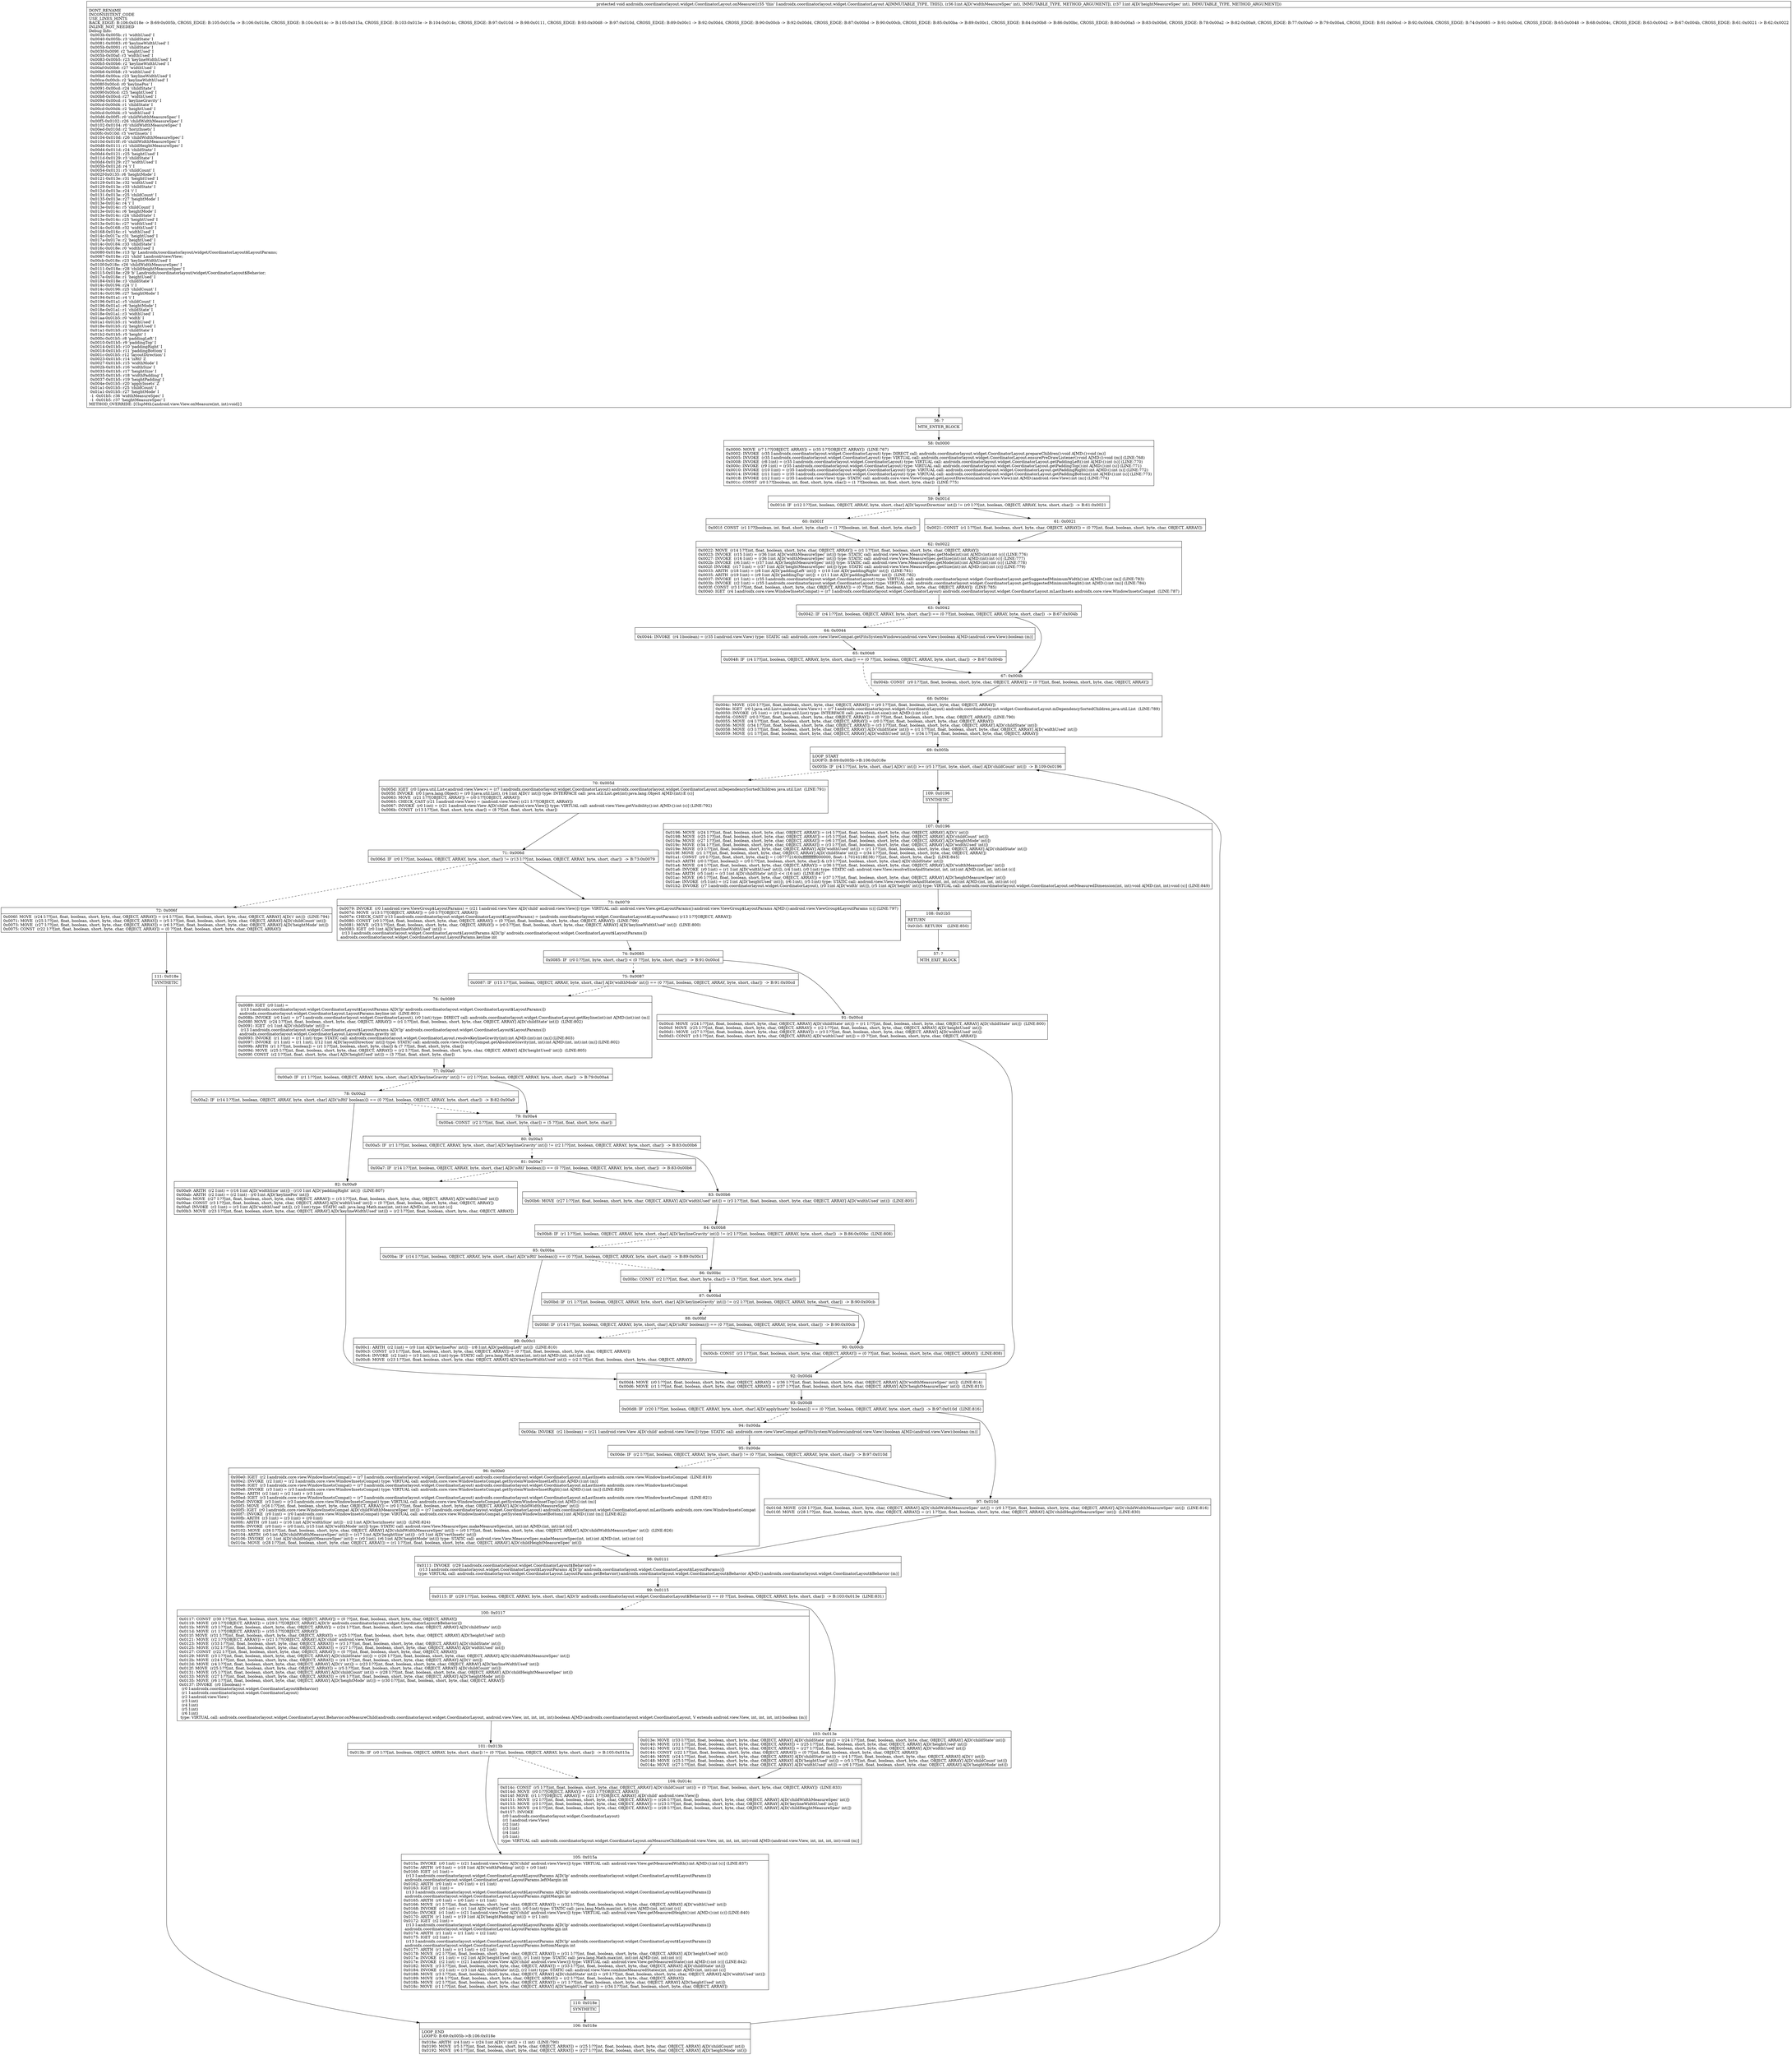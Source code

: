 digraph "CFG forandroidx.coordinatorlayout.widget.CoordinatorLayout.onMeasure(II)V" {
Node_56 [shape=record,label="{56\:\ ?|MTH_ENTER_BLOCK\l}"];
Node_58 [shape=record,label="{58\:\ 0x0000|0x0000: MOVE  (r7 I:??[OBJECT, ARRAY]) = (r35 I:??[OBJECT, ARRAY])  (LINE:767)\l0x0002: INVOKE  (r35 I:androidx.coordinatorlayout.widget.CoordinatorLayout) type: DIRECT call: androidx.coordinatorlayout.widget.CoordinatorLayout.prepareChildren():void A[MD:():void (m)]\l0x0005: INVOKE  (r35 I:androidx.coordinatorlayout.widget.CoordinatorLayout) type: VIRTUAL call: androidx.coordinatorlayout.widget.CoordinatorLayout.ensurePreDrawListener():void A[MD:():void (m)] (LINE:768)\l0x0008: INVOKE  (r8 I:int) = (r35 I:androidx.coordinatorlayout.widget.CoordinatorLayout) type: VIRTUAL call: androidx.coordinatorlayout.widget.CoordinatorLayout.getPaddingLeft():int A[MD:():int (s)] (LINE:770)\l0x000c: INVOKE  (r9 I:int) = (r35 I:androidx.coordinatorlayout.widget.CoordinatorLayout) type: VIRTUAL call: androidx.coordinatorlayout.widget.CoordinatorLayout.getPaddingTop():int A[MD:():int (s)] (LINE:771)\l0x0010: INVOKE  (r10 I:int) = (r35 I:androidx.coordinatorlayout.widget.CoordinatorLayout) type: VIRTUAL call: androidx.coordinatorlayout.widget.CoordinatorLayout.getPaddingRight():int A[MD:():int (s)] (LINE:772)\l0x0014: INVOKE  (r11 I:int) = (r35 I:androidx.coordinatorlayout.widget.CoordinatorLayout) type: VIRTUAL call: androidx.coordinatorlayout.widget.CoordinatorLayout.getPaddingBottom():int A[MD:():int (s)] (LINE:773)\l0x0018: INVOKE  (r12 I:int) = (r35 I:android.view.View) type: STATIC call: androidx.core.view.ViewCompat.getLayoutDirection(android.view.View):int A[MD:(android.view.View):int (m)] (LINE:774)\l0x001c: CONST  (r0 I:??[boolean, int, float, short, byte, char]) = (1 ??[boolean, int, float, short, byte, char])  (LINE:775)\l}"];
Node_59 [shape=record,label="{59\:\ 0x001d|0x001d: IF  (r12 I:??[int, boolean, OBJECT, ARRAY, byte, short, char] A[D('layoutDirection' int)]) != (r0 I:??[int, boolean, OBJECT, ARRAY, byte, short, char])  \-\> B:61:0x0021 \l}"];
Node_60 [shape=record,label="{60\:\ 0x001f|0x001f: CONST  (r1 I:??[boolean, int, float, short, byte, char]) = (1 ??[boolean, int, float, short, byte, char]) \l}"];
Node_62 [shape=record,label="{62\:\ 0x0022|0x0022: MOVE  (r14 I:??[int, float, boolean, short, byte, char, OBJECT, ARRAY]) = (r1 I:??[int, float, boolean, short, byte, char, OBJECT, ARRAY]) \l0x0023: INVOKE  (r15 I:int) = (r36 I:int A[D('widthMeasureSpec' int)]) type: STATIC call: android.view.View.MeasureSpec.getMode(int):int A[MD:(int):int (c)] (LINE:776)\l0x0027: INVOKE  (r16 I:int) = (r36 I:int A[D('widthMeasureSpec' int)]) type: STATIC call: android.view.View.MeasureSpec.getSize(int):int A[MD:(int):int (c)] (LINE:777)\l0x002b: INVOKE  (r6 I:int) = (r37 I:int A[D('heightMeasureSpec' int)]) type: STATIC call: android.view.View.MeasureSpec.getMode(int):int A[MD:(int):int (c)] (LINE:778)\l0x002f: INVOKE  (r17 I:int) = (r37 I:int A[D('heightMeasureSpec' int)]) type: STATIC call: android.view.View.MeasureSpec.getSize(int):int A[MD:(int):int (c)] (LINE:779)\l0x0033: ARITH  (r18 I:int) = (r8 I:int A[D('paddingLeft' int)]) + (r10 I:int A[D('paddingRight' int)])  (LINE:781)\l0x0035: ARITH  (r19 I:int) = (r9 I:int A[D('paddingTop' int)]) + (r11 I:int A[D('paddingBottom' int)])  (LINE:782)\l0x0037: INVOKE  (r1 I:int) = (r35 I:androidx.coordinatorlayout.widget.CoordinatorLayout) type: VIRTUAL call: androidx.coordinatorlayout.widget.CoordinatorLayout.getSuggestedMinimumWidth():int A[MD:():int (m)] (LINE:783)\l0x003b: INVOKE  (r2 I:int) = (r35 I:androidx.coordinatorlayout.widget.CoordinatorLayout) type: VIRTUAL call: androidx.coordinatorlayout.widget.CoordinatorLayout.getSuggestedMinimumHeight():int A[MD:():int (m)] (LINE:784)\l0x003f: CONST  (r3 I:??[int, float, boolean, short, byte, char, OBJECT, ARRAY]) = (0 ??[int, float, boolean, short, byte, char, OBJECT, ARRAY])  (LINE:785)\l0x0040: IGET  (r4 I:androidx.core.view.WindowInsetsCompat) = (r7 I:androidx.coordinatorlayout.widget.CoordinatorLayout) androidx.coordinatorlayout.widget.CoordinatorLayout.mLastInsets androidx.core.view.WindowInsetsCompat  (LINE:787)\l}"];
Node_63 [shape=record,label="{63\:\ 0x0042|0x0042: IF  (r4 I:??[int, boolean, OBJECT, ARRAY, byte, short, char]) == (0 ??[int, boolean, OBJECT, ARRAY, byte, short, char])  \-\> B:67:0x004b \l}"];
Node_64 [shape=record,label="{64\:\ 0x0044|0x0044: INVOKE  (r4 I:boolean) = (r35 I:android.view.View) type: STATIC call: androidx.core.view.ViewCompat.getFitsSystemWindows(android.view.View):boolean A[MD:(android.view.View):boolean (m)]\l}"];
Node_65 [shape=record,label="{65\:\ 0x0048|0x0048: IF  (r4 I:??[int, boolean, OBJECT, ARRAY, byte, short, char]) == (0 ??[int, boolean, OBJECT, ARRAY, byte, short, char])  \-\> B:67:0x004b \l}"];
Node_68 [shape=record,label="{68\:\ 0x004c|0x004c: MOVE  (r20 I:??[int, float, boolean, short, byte, char, OBJECT, ARRAY]) = (r0 I:??[int, float, boolean, short, byte, char, OBJECT, ARRAY]) \l0x004e: IGET  (r0 I:java.util.List\<android.view.View\>) = (r7 I:androidx.coordinatorlayout.widget.CoordinatorLayout) androidx.coordinatorlayout.widget.CoordinatorLayout.mDependencySortedChildren java.util.List  (LINE:789)\l0x0050: INVOKE  (r5 I:int) = (r0 I:java.util.List) type: INTERFACE call: java.util.List.size():int A[MD:():int (c)]\l0x0054: CONST  (r0 I:??[int, float, boolean, short, byte, char, OBJECT, ARRAY]) = (0 ??[int, float, boolean, short, byte, char, OBJECT, ARRAY])  (LINE:790)\l0x0055: MOVE  (r4 I:??[int, float, boolean, short, byte, char, OBJECT, ARRAY]) = (r0 I:??[int, float, boolean, short, byte, char, OBJECT, ARRAY]) \l0x0056: MOVE  (r34 I:??[int, float, boolean, short, byte, char, OBJECT, ARRAY]) = (r3 I:??[int, float, boolean, short, byte, char, OBJECT, ARRAY] A[D('childState' int)]) \l0x0058: MOVE  (r3 I:??[int, float, boolean, short, byte, char, OBJECT, ARRAY] A[D('childState' int)]) = (r1 I:??[int, float, boolean, short, byte, char, OBJECT, ARRAY] A[D('widthUsed' int)]) \l0x0059: MOVE  (r1 I:??[int, float, boolean, short, byte, char, OBJECT, ARRAY] A[D('widthUsed' int)]) = (r34 I:??[int, float, boolean, short, byte, char, OBJECT, ARRAY]) \l}"];
Node_69 [shape=record,label="{69\:\ 0x005b|LOOP_START\lLOOP:0: B:69:0x005b\-\>B:106:0x018e\l|0x005b: IF  (r4 I:??[int, byte, short, char] A[D('i' int)]) \>= (r5 I:??[int, byte, short, char] A[D('childCount' int)])  \-\> B:109:0x0196 \l}"];
Node_70 [shape=record,label="{70\:\ 0x005d|0x005d: IGET  (r0 I:java.util.List\<android.view.View\>) = (r7 I:androidx.coordinatorlayout.widget.CoordinatorLayout) androidx.coordinatorlayout.widget.CoordinatorLayout.mDependencySortedChildren java.util.List  (LINE:791)\l0x005f: INVOKE  (r0 I:java.lang.Object) = (r0 I:java.util.List), (r4 I:int A[D('i' int)]) type: INTERFACE call: java.util.List.get(int):java.lang.Object A[MD:(int):E (c)]\l0x0063: MOVE  (r21 I:??[OBJECT, ARRAY]) = (r0 I:??[OBJECT, ARRAY]) \l0x0065: CHECK_CAST (r21 I:android.view.View) = (android.view.View) (r21 I:??[OBJECT, ARRAY]) \l0x0067: INVOKE  (r0 I:int) = (r21 I:android.view.View A[D('child' android.view.View)]) type: VIRTUAL call: android.view.View.getVisibility():int A[MD:():int (c)] (LINE:792)\l0x006b: CONST  (r13 I:??[int, float, short, byte, char]) = (8 ??[int, float, short, byte, char]) \l}"];
Node_71 [shape=record,label="{71\:\ 0x006d|0x006d: IF  (r0 I:??[int, boolean, OBJECT, ARRAY, byte, short, char]) != (r13 I:??[int, boolean, OBJECT, ARRAY, byte, short, char])  \-\> B:73:0x0079 \l}"];
Node_72 [shape=record,label="{72\:\ 0x006f|0x006f: MOVE  (r24 I:??[int, float, boolean, short, byte, char, OBJECT, ARRAY]) = (r4 I:??[int, float, boolean, short, byte, char, OBJECT, ARRAY] A[D('i' int)])  (LINE:794)\l0x0071: MOVE  (r25 I:??[int, float, boolean, short, byte, char, OBJECT, ARRAY]) = (r5 I:??[int, float, boolean, short, byte, char, OBJECT, ARRAY] A[D('childCount' int)]) \l0x0073: MOVE  (r27 I:??[int, float, boolean, short, byte, char, OBJECT, ARRAY]) = (r6 I:??[int, float, boolean, short, byte, char, OBJECT, ARRAY] A[D('heightMode' int)]) \l0x0075: CONST  (r22 I:??[int, float, boolean, short, byte, char, OBJECT, ARRAY]) = (0 ??[int, float, boolean, short, byte, char, OBJECT, ARRAY]) \l}"];
Node_111 [shape=record,label="{111\:\ 0x018e|SYNTHETIC\l}"];
Node_106 [shape=record,label="{106\:\ 0x018e|LOOP_END\lLOOP:0: B:69:0x005b\-\>B:106:0x018e\l|0x018e: ARITH  (r4 I:int) = (r24 I:int A[D('i' int)]) + (1 int)  (LINE:790)\l0x0190: MOVE  (r5 I:??[int, float, boolean, short, byte, char, OBJECT, ARRAY]) = (r25 I:??[int, float, boolean, short, byte, char, OBJECT, ARRAY] A[D('childCount' int)]) \l0x0192: MOVE  (r6 I:??[int, float, boolean, short, byte, char, OBJECT, ARRAY]) = (r27 I:??[int, float, boolean, short, byte, char, OBJECT, ARRAY] A[D('heightMode' int)]) \l}"];
Node_73 [shape=record,label="{73\:\ 0x0079|0x0079: INVOKE  (r0 I:android.view.ViewGroup$LayoutParams) = (r21 I:android.view.View A[D('child' android.view.View)]) type: VIRTUAL call: android.view.View.getLayoutParams():android.view.ViewGroup$LayoutParams A[MD:():android.view.ViewGroup$LayoutParams (c)] (LINE:797)\l0x007d: MOVE  (r13 I:??[OBJECT, ARRAY]) = (r0 I:??[OBJECT, ARRAY]) \l0x007e: CHECK_CAST (r13 I:androidx.coordinatorlayout.widget.CoordinatorLayout$LayoutParams) = (androidx.coordinatorlayout.widget.CoordinatorLayout$LayoutParams) (r13 I:??[OBJECT, ARRAY]) \l0x0080: CONST  (r0 I:??[int, float, boolean, short, byte, char, OBJECT, ARRAY]) = (0 ??[int, float, boolean, short, byte, char, OBJECT, ARRAY])  (LINE:799)\l0x0081: MOVE  (r23 I:??[int, float, boolean, short, byte, char, OBJECT, ARRAY]) = (r0 I:??[int, float, boolean, short, byte, char, OBJECT, ARRAY] A[D('keylineWidthUsed' int)])  (LINE:800)\l0x0083: IGET  (r0 I:int A[D('keylineWidthUsed' int)]) = \l  (r13 I:androidx.coordinatorlayout.widget.CoordinatorLayout$LayoutParams A[D('lp' androidx.coordinatorlayout.widget.CoordinatorLayout$LayoutParams)])\l androidx.coordinatorlayout.widget.CoordinatorLayout.LayoutParams.keyline int \l}"];
Node_74 [shape=record,label="{74\:\ 0x0085|0x0085: IF  (r0 I:??[int, byte, short, char]) \< (0 ??[int, byte, short, char])  \-\> B:91:0x00cd \l}"];
Node_75 [shape=record,label="{75\:\ 0x0087|0x0087: IF  (r15 I:??[int, boolean, OBJECT, ARRAY, byte, short, char] A[D('widthMode' int)]) == (0 ??[int, boolean, OBJECT, ARRAY, byte, short, char])  \-\> B:91:0x00cd \l}"];
Node_76 [shape=record,label="{76\:\ 0x0089|0x0089: IGET  (r0 I:int) = \l  (r13 I:androidx.coordinatorlayout.widget.CoordinatorLayout$LayoutParams A[D('lp' androidx.coordinatorlayout.widget.CoordinatorLayout$LayoutParams)])\l androidx.coordinatorlayout.widget.CoordinatorLayout.LayoutParams.keyline int  (LINE:801)\l0x008b: INVOKE  (r0 I:int) = (r7 I:androidx.coordinatorlayout.widget.CoordinatorLayout), (r0 I:int) type: DIRECT call: androidx.coordinatorlayout.widget.CoordinatorLayout.getKeyline(int):int A[MD:(int):int (m)]\l0x008f: MOVE  (r24 I:??[int, float, boolean, short, byte, char, OBJECT, ARRAY]) = (r1 I:??[int, float, boolean, short, byte, char, OBJECT, ARRAY] A[D('childState' int)])  (LINE:802)\l0x0091: IGET  (r1 I:int A[D('childState' int)]) = \l  (r13 I:androidx.coordinatorlayout.widget.CoordinatorLayout$LayoutParams A[D('lp' androidx.coordinatorlayout.widget.CoordinatorLayout$LayoutParams)])\l androidx.coordinatorlayout.widget.CoordinatorLayout.LayoutParams.gravity int \l0x0093: INVOKE  (r1 I:int) = (r1 I:int) type: STATIC call: androidx.coordinatorlayout.widget.CoordinatorLayout.resolveKeylineGravity(int):int A[MD:(int):int (m)] (LINE:803)\l0x0097: INVOKE  (r1 I:int) = (r1 I:int), (r12 I:int A[D('layoutDirection' int)]) type: STATIC call: androidx.core.view.GravityCompat.getAbsoluteGravity(int, int):int A[MD:(int, int):int (m)] (LINE:802)\l0x009b: ARITH  (r1 I:??[int, boolean]) = (r1 I:??[int, boolean, short, byte, char]) & (7 ??[int, float, short, byte, char]) \l0x009d: MOVE  (r25 I:??[int, float, boolean, short, byte, char, OBJECT, ARRAY]) = (r2 I:??[int, float, boolean, short, byte, char, OBJECT, ARRAY] A[D('heightUsed' int)])  (LINE:805)\l0x009f: CONST  (r2 I:??[int, float, short, byte, char] A[D('heightUsed' int)]) = (3 ??[int, float, short, byte, char]) \l}"];
Node_77 [shape=record,label="{77\:\ 0x00a0|0x00a0: IF  (r1 I:??[int, boolean, OBJECT, ARRAY, byte, short, char] A[D('keylineGravity' int)]) != (r2 I:??[int, boolean, OBJECT, ARRAY, byte, short, char])  \-\> B:79:0x00a4 \l}"];
Node_78 [shape=record,label="{78\:\ 0x00a2|0x00a2: IF  (r14 I:??[int, boolean, OBJECT, ARRAY, byte, short, char] A[D('isRtl' boolean)]) == (0 ??[int, boolean, OBJECT, ARRAY, byte, short, char])  \-\> B:82:0x00a9 \l}"];
Node_82 [shape=record,label="{82\:\ 0x00a9|0x00a9: ARITH  (r2 I:int) = (r16 I:int A[D('widthSize' int)]) \- (r10 I:int A[D('paddingRight' int)])  (LINE:807)\l0x00ab: ARITH  (r2 I:int) = (r2 I:int) \- (r0 I:int A[D('keylinePos' int)]) \l0x00ac: MOVE  (r27 I:??[int, float, boolean, short, byte, char, OBJECT, ARRAY]) = (r3 I:??[int, float, boolean, short, byte, char, OBJECT, ARRAY] A[D('widthUsed' int)]) \l0x00ae: CONST  (r3 I:??[int, float, boolean, short, byte, char, OBJECT, ARRAY] A[D('widthUsed' int)]) = (0 ??[int, float, boolean, short, byte, char, OBJECT, ARRAY]) \l0x00af: INVOKE  (r2 I:int) = (r3 I:int A[D('widthUsed' int)]), (r2 I:int) type: STATIC call: java.lang.Math.max(int, int):int A[MD:(int, int):int (c)]\l0x00b3: MOVE  (r23 I:??[int, float, boolean, short, byte, char, OBJECT, ARRAY] A[D('keylineWidthUsed' int)]) = (r2 I:??[int, float, boolean, short, byte, char, OBJECT, ARRAY]) \l}"];
Node_92 [shape=record,label="{92\:\ 0x00d4|0x00d4: MOVE  (r0 I:??[int, float, boolean, short, byte, char, OBJECT, ARRAY]) = (r36 I:??[int, float, boolean, short, byte, char, OBJECT, ARRAY] A[D('widthMeasureSpec' int)])  (LINE:814)\l0x00d6: MOVE  (r1 I:??[int, float, boolean, short, byte, char, OBJECT, ARRAY]) = (r37 I:??[int, float, boolean, short, byte, char, OBJECT, ARRAY] A[D('heightMeasureSpec' int)])  (LINE:815)\l}"];
Node_93 [shape=record,label="{93\:\ 0x00d8|0x00d8: IF  (r20 I:??[int, boolean, OBJECT, ARRAY, byte, short, char] A[D('applyInsets' boolean)]) == (0 ??[int, boolean, OBJECT, ARRAY, byte, short, char])  \-\> B:97:0x010d  (LINE:816)\l}"];
Node_94 [shape=record,label="{94\:\ 0x00da|0x00da: INVOKE  (r2 I:boolean) = (r21 I:android.view.View A[D('child' android.view.View)]) type: STATIC call: androidx.core.view.ViewCompat.getFitsSystemWindows(android.view.View):boolean A[MD:(android.view.View):boolean (m)]\l}"];
Node_95 [shape=record,label="{95\:\ 0x00de|0x00de: IF  (r2 I:??[int, boolean, OBJECT, ARRAY, byte, short, char]) != (0 ??[int, boolean, OBJECT, ARRAY, byte, short, char])  \-\> B:97:0x010d \l}"];
Node_96 [shape=record,label="{96\:\ 0x00e0|0x00e0: IGET  (r2 I:androidx.core.view.WindowInsetsCompat) = (r7 I:androidx.coordinatorlayout.widget.CoordinatorLayout) androidx.coordinatorlayout.widget.CoordinatorLayout.mLastInsets androidx.core.view.WindowInsetsCompat  (LINE:819)\l0x00e2: INVOKE  (r2 I:int) = (r2 I:androidx.core.view.WindowInsetsCompat) type: VIRTUAL call: androidx.core.view.WindowInsetsCompat.getSystemWindowInsetLeft():int A[MD:():int (m)]\l0x00e6: IGET  (r3 I:androidx.core.view.WindowInsetsCompat) = (r7 I:androidx.coordinatorlayout.widget.CoordinatorLayout) androidx.coordinatorlayout.widget.CoordinatorLayout.mLastInsets androidx.core.view.WindowInsetsCompat \l0x00e8: INVOKE  (r3 I:int) = (r3 I:androidx.core.view.WindowInsetsCompat) type: VIRTUAL call: androidx.core.view.WindowInsetsCompat.getSystemWindowInsetRight():int A[MD:():int (m)] (LINE:820)\l0x00ec: ARITH  (r2 I:int) = (r2 I:int) + (r3 I:int) \l0x00ed: IGET  (r3 I:androidx.core.view.WindowInsetsCompat) = (r7 I:androidx.coordinatorlayout.widget.CoordinatorLayout) androidx.coordinatorlayout.widget.CoordinatorLayout.mLastInsets androidx.core.view.WindowInsetsCompat  (LINE:821)\l0x00ef: INVOKE  (r3 I:int) = (r3 I:androidx.core.view.WindowInsetsCompat) type: VIRTUAL call: androidx.core.view.WindowInsetsCompat.getSystemWindowInsetTop():int A[MD:():int (m)]\l0x00f3: MOVE  (r26 I:??[int, float, boolean, short, byte, char, OBJECT, ARRAY]) = (r0 I:??[int, float, boolean, short, byte, char, OBJECT, ARRAY] A[D('childWidthMeasureSpec' int)]) \l0x00f5: IGET  (r0 I:androidx.core.view.WindowInsetsCompat A[D('childWidthMeasureSpec' int)]) = (r7 I:androidx.coordinatorlayout.widget.CoordinatorLayout) androidx.coordinatorlayout.widget.CoordinatorLayout.mLastInsets androidx.core.view.WindowInsetsCompat \l0x00f7: INVOKE  (r0 I:int) = (r0 I:androidx.core.view.WindowInsetsCompat) type: VIRTUAL call: androidx.core.view.WindowInsetsCompat.getSystemWindowInsetBottom():int A[MD:():int (m)] (LINE:822)\l0x00fb: ARITH  (r3 I:int) = (r3 I:int) + (r0 I:int) \l0x00fc: ARITH  (r0 I:int) = (r16 I:int A[D('widthSize' int)]) \- (r2 I:int A[D('horizInsets' int)])  (LINE:824)\l0x00fe: INVOKE  (r0 I:int) = (r0 I:int), (r15 I:int A[D('widthMode' int)]) type: STATIC call: android.view.View.MeasureSpec.makeMeasureSpec(int, int):int A[MD:(int, int):int (c)]\l0x0102: MOVE  (r26 I:??[int, float, boolean, short, byte, char, OBJECT, ARRAY] A[D('childWidthMeasureSpec' int)]) = (r0 I:??[int, float, boolean, short, byte, char, OBJECT, ARRAY] A[D('childWidthMeasureSpec' int)])  (LINE:826)\l0x0104: ARITH  (r0 I:int A[D('childWidthMeasureSpec' int)]) = (r17 I:int A[D('heightSize' int)]) \- (r3 I:int A[D('vertInsets' int)]) \l0x0106: INVOKE  (r1 I:int A[D('childHeightMeasureSpec' int)]) = (r0 I:int), (r6 I:int A[D('heightMode' int)]) type: STATIC call: android.view.View.MeasureSpec.makeMeasureSpec(int, int):int A[MD:(int, int):int (c)]\l0x010a: MOVE  (r28 I:??[int, float, boolean, short, byte, char, OBJECT, ARRAY]) = (r1 I:??[int, float, boolean, short, byte, char, OBJECT, ARRAY] A[D('childHeightMeasureSpec' int)]) \l}"];
Node_98 [shape=record,label="{98\:\ 0x0111|0x0111: INVOKE  (r29 I:androidx.coordinatorlayout.widget.CoordinatorLayout$Behavior) = \l  (r13 I:androidx.coordinatorlayout.widget.CoordinatorLayout$LayoutParams A[D('lp' androidx.coordinatorlayout.widget.CoordinatorLayout$LayoutParams)])\l type: VIRTUAL call: androidx.coordinatorlayout.widget.CoordinatorLayout.LayoutParams.getBehavior():androidx.coordinatorlayout.widget.CoordinatorLayout$Behavior A[MD:():androidx.coordinatorlayout.widget.CoordinatorLayout$Behavior (m)]\l}"];
Node_99 [shape=record,label="{99\:\ 0x0115|0x0115: IF  (r29 I:??[int, boolean, OBJECT, ARRAY, byte, short, char] A[D('b' androidx.coordinatorlayout.widget.CoordinatorLayout$Behavior)]) == (0 ??[int, boolean, OBJECT, ARRAY, byte, short, char])  \-\> B:103:0x013e  (LINE:831)\l}"];
Node_100 [shape=record,label="{100\:\ 0x0117|0x0117: CONST  (r30 I:??[int, float, boolean, short, byte, char, OBJECT, ARRAY]) = (0 ??[int, float, boolean, short, byte, char, OBJECT, ARRAY]) \l0x0119: MOVE  (r0 I:??[OBJECT, ARRAY]) = (r29 I:??[OBJECT, ARRAY] A[D('b' androidx.coordinatorlayout.widget.CoordinatorLayout$Behavior)]) \l0x011b: MOVE  (r3 I:??[int, float, boolean, short, byte, char, OBJECT, ARRAY]) = (r24 I:??[int, float, boolean, short, byte, char, OBJECT, ARRAY] A[D('childState' int)]) \l0x011d: MOVE  (r1 I:??[OBJECT, ARRAY]) = (r35 I:??[OBJECT, ARRAY]) \l0x011f: MOVE  (r31 I:??[int, float, boolean, short, byte, char, OBJECT, ARRAY]) = (r25 I:??[int, float, boolean, short, byte, char, OBJECT, ARRAY] A[D('heightUsed' int)]) \l0x0121: MOVE  (r2 I:??[OBJECT, ARRAY]) = (r21 I:??[OBJECT, ARRAY] A[D('child' android.view.View)]) \l0x0123: MOVE  (r33 I:??[int, float, boolean, short, byte, char, OBJECT, ARRAY]) = (r3 I:??[int, float, boolean, short, byte, char, OBJECT, ARRAY] A[D('childState' int)]) \l0x0125: MOVE  (r32 I:??[int, float, boolean, short, byte, char, OBJECT, ARRAY]) = (r27 I:??[int, float, boolean, short, byte, char, OBJECT, ARRAY] A[D('widthUsed' int)]) \l0x0127: CONST  (r22 I:??[int, float, boolean, short, byte, char, OBJECT, ARRAY]) = (0 ??[int, float, boolean, short, byte, char, OBJECT, ARRAY]) \l0x0129: MOVE  (r3 I:??[int, float, boolean, short, byte, char, OBJECT, ARRAY] A[D('childState' int)]) = (r26 I:??[int, float, boolean, short, byte, char, OBJECT, ARRAY] A[D('childWidthMeasureSpec' int)]) \l0x012b: MOVE  (r24 I:??[int, float, boolean, short, byte, char, OBJECT, ARRAY]) = (r4 I:??[int, float, boolean, short, byte, char, OBJECT, ARRAY] A[D('i' int)]) \l0x012d: MOVE  (r4 I:??[int, float, boolean, short, byte, char, OBJECT, ARRAY] A[D('i' int)]) = (r23 I:??[int, float, boolean, short, byte, char, OBJECT, ARRAY] A[D('keylineWidthUsed' int)]) \l0x012f: MOVE  (r25 I:??[int, float, boolean, short, byte, char, OBJECT, ARRAY]) = (r5 I:??[int, float, boolean, short, byte, char, OBJECT, ARRAY] A[D('childCount' int)]) \l0x0131: MOVE  (r5 I:??[int, float, boolean, short, byte, char, OBJECT, ARRAY] A[D('childCount' int)]) = (r28 I:??[int, float, boolean, short, byte, char, OBJECT, ARRAY] A[D('childHeightMeasureSpec' int)]) \l0x0133: MOVE  (r27 I:??[int, float, boolean, short, byte, char, OBJECT, ARRAY]) = (r6 I:??[int, float, boolean, short, byte, char, OBJECT, ARRAY] A[D('heightMode' int)]) \l0x0135: MOVE  (r6 I:??[int, float, boolean, short, byte, char, OBJECT, ARRAY] A[D('heightMode' int)]) = (r30 I:??[int, float, boolean, short, byte, char, OBJECT, ARRAY]) \l0x0137: INVOKE  (r0 I:boolean) = \l  (r0 I:androidx.coordinatorlayout.widget.CoordinatorLayout$Behavior)\l  (r1 I:androidx.coordinatorlayout.widget.CoordinatorLayout)\l  (r2 I:android.view.View)\l  (r3 I:int)\l  (r4 I:int)\l  (r5 I:int)\l  (r6 I:int)\l type: VIRTUAL call: androidx.coordinatorlayout.widget.CoordinatorLayout.Behavior.onMeasureChild(androidx.coordinatorlayout.widget.CoordinatorLayout, android.view.View, int, int, int, int):boolean A[MD:(androidx.coordinatorlayout.widget.CoordinatorLayout, V extends android.view.View, int, int, int, int):boolean (m)]\l}"];
Node_101 [shape=record,label="{101\:\ 0x013b|0x013b: IF  (r0 I:??[int, boolean, OBJECT, ARRAY, byte, short, char]) != (0 ??[int, boolean, OBJECT, ARRAY, byte, short, char])  \-\> B:105:0x015a \l}"];
Node_105 [shape=record,label="{105\:\ 0x015a|0x015a: INVOKE  (r0 I:int) = (r21 I:android.view.View A[D('child' android.view.View)]) type: VIRTUAL call: android.view.View.getMeasuredWidth():int A[MD:():int (c)] (LINE:837)\l0x015e: ARITH  (r0 I:int) = (r18 I:int A[D('widthPadding' int)]) + (r0 I:int) \l0x0160: IGET  (r1 I:int) = \l  (r13 I:androidx.coordinatorlayout.widget.CoordinatorLayout$LayoutParams A[D('lp' androidx.coordinatorlayout.widget.CoordinatorLayout$LayoutParams)])\l androidx.coordinatorlayout.widget.CoordinatorLayout.LayoutParams.leftMargin int \l0x0162: ARITH  (r0 I:int) = (r0 I:int) + (r1 I:int) \l0x0163: IGET  (r1 I:int) = \l  (r13 I:androidx.coordinatorlayout.widget.CoordinatorLayout$LayoutParams A[D('lp' androidx.coordinatorlayout.widget.CoordinatorLayout$LayoutParams)])\l androidx.coordinatorlayout.widget.CoordinatorLayout.LayoutParams.rightMargin int \l0x0165: ARITH  (r0 I:int) = (r0 I:int) + (r1 I:int) \l0x0166: MOVE  (r1 I:??[int, float, boolean, short, byte, char, OBJECT, ARRAY]) = (r32 I:??[int, float, boolean, short, byte, char, OBJECT, ARRAY] A[D('widthUsed' int)]) \l0x0168: INVOKE  (r0 I:int) = (r1 I:int A[D('widthUsed' int)]), (r0 I:int) type: STATIC call: java.lang.Math.max(int, int):int A[MD:(int, int):int (c)]\l0x016c: INVOKE  (r1 I:int) = (r21 I:android.view.View A[D('child' android.view.View)]) type: VIRTUAL call: android.view.View.getMeasuredHeight():int A[MD:():int (c)] (LINE:840)\l0x0170: ARITH  (r1 I:int) = (r19 I:int A[D('heightPadding' int)]) + (r1 I:int) \l0x0172: IGET  (r2 I:int) = \l  (r13 I:androidx.coordinatorlayout.widget.CoordinatorLayout$LayoutParams A[D('lp' androidx.coordinatorlayout.widget.CoordinatorLayout$LayoutParams)])\l androidx.coordinatorlayout.widget.CoordinatorLayout.LayoutParams.topMargin int \l0x0174: ARITH  (r1 I:int) = (r1 I:int) + (r2 I:int) \l0x0175: IGET  (r2 I:int) = \l  (r13 I:androidx.coordinatorlayout.widget.CoordinatorLayout$LayoutParams A[D('lp' androidx.coordinatorlayout.widget.CoordinatorLayout$LayoutParams)])\l androidx.coordinatorlayout.widget.CoordinatorLayout.LayoutParams.bottomMargin int \l0x0177: ARITH  (r1 I:int) = (r1 I:int) + (r2 I:int) \l0x0178: MOVE  (r2 I:??[int, float, boolean, short, byte, char, OBJECT, ARRAY]) = (r31 I:??[int, float, boolean, short, byte, char, OBJECT, ARRAY] A[D('heightUsed' int)]) \l0x017a: INVOKE  (r1 I:int) = (r2 I:int A[D('heightUsed' int)]), (r1 I:int) type: STATIC call: java.lang.Math.max(int, int):int A[MD:(int, int):int (c)]\l0x017e: INVOKE  (r2 I:int) = (r21 I:android.view.View A[D('child' android.view.View)]) type: VIRTUAL call: android.view.View.getMeasuredState():int A[MD:():int (c)] (LINE:842)\l0x0182: MOVE  (r3 I:??[int, float, boolean, short, byte, char, OBJECT, ARRAY]) = (r33 I:??[int, float, boolean, short, byte, char, OBJECT, ARRAY] A[D('childState' int)]) \l0x0184: INVOKE  (r2 I:int) = (r3 I:int A[D('childState' int)]), (r2 I:int) type: STATIC call: android.view.View.combineMeasuredStates(int, int):int A[MD:(int, int):int (c)]\l0x0188: MOVE  (r3 I:??[int, float, boolean, short, byte, char, OBJECT, ARRAY] A[D('childState' int)]) = (r0 I:??[int, float, boolean, short, byte, char, OBJECT, ARRAY] A[D('widthUsed' int)]) \l0x0189: MOVE  (r34 I:??[int, float, boolean, short, byte, char, OBJECT, ARRAY]) = (r2 I:??[int, float, boolean, short, byte, char, OBJECT, ARRAY]) \l0x018b: MOVE  (r2 I:??[int, float, boolean, short, byte, char, OBJECT, ARRAY]) = (r1 I:??[int, float, boolean, short, byte, char, OBJECT, ARRAY] A[D('heightUsed' int)]) \l0x018c: MOVE  (r1 I:??[int, float, boolean, short, byte, char, OBJECT, ARRAY] A[D('heightUsed' int)]) = (r34 I:??[int, float, boolean, short, byte, char, OBJECT, ARRAY]) \l}"];
Node_110 [shape=record,label="{110\:\ 0x018e|SYNTHETIC\l}"];
Node_104 [shape=record,label="{104\:\ 0x014c|0x014c: CONST  (r5 I:??[int, float, boolean, short, byte, char, OBJECT, ARRAY] A[D('childCount' int)]) = (0 ??[int, float, boolean, short, byte, char, OBJECT, ARRAY])  (LINE:833)\l0x014d: MOVE  (r0 I:??[OBJECT, ARRAY]) = (r35 I:??[OBJECT, ARRAY]) \l0x014f: MOVE  (r1 I:??[OBJECT, ARRAY]) = (r21 I:??[OBJECT, ARRAY] A[D('child' android.view.View)]) \l0x0151: MOVE  (r2 I:??[int, float, boolean, short, byte, char, OBJECT, ARRAY]) = (r26 I:??[int, float, boolean, short, byte, char, OBJECT, ARRAY] A[D('childWidthMeasureSpec' int)]) \l0x0153: MOVE  (r3 I:??[int, float, boolean, short, byte, char, OBJECT, ARRAY]) = (r23 I:??[int, float, boolean, short, byte, char, OBJECT, ARRAY] A[D('keylineWidthUsed' int)]) \l0x0155: MOVE  (r4 I:??[int, float, boolean, short, byte, char, OBJECT, ARRAY]) = (r28 I:??[int, float, boolean, short, byte, char, OBJECT, ARRAY] A[D('childHeightMeasureSpec' int)]) \l0x0157: INVOKE  \l  (r0 I:androidx.coordinatorlayout.widget.CoordinatorLayout)\l  (r1 I:android.view.View)\l  (r2 I:int)\l  (r3 I:int)\l  (r4 I:int)\l  (r5 I:int)\l type: VIRTUAL call: androidx.coordinatorlayout.widget.CoordinatorLayout.onMeasureChild(android.view.View, int, int, int, int):void A[MD:(android.view.View, int, int, int, int):void (m)]\l}"];
Node_103 [shape=record,label="{103\:\ 0x013e|0x013e: MOVE  (r33 I:??[int, float, boolean, short, byte, char, OBJECT, ARRAY] A[D('childState' int)]) = (r24 I:??[int, float, boolean, short, byte, char, OBJECT, ARRAY] A[D('childState' int)]) \l0x0140: MOVE  (r31 I:??[int, float, boolean, short, byte, char, OBJECT, ARRAY]) = (r25 I:??[int, float, boolean, short, byte, char, OBJECT, ARRAY] A[D('heightUsed' int)]) \l0x0142: MOVE  (r32 I:??[int, float, boolean, short, byte, char, OBJECT, ARRAY]) = (r27 I:??[int, float, boolean, short, byte, char, OBJECT, ARRAY] A[D('widthUsed' int)]) \l0x0144: CONST  (r22 I:??[int, float, boolean, short, byte, char, OBJECT, ARRAY]) = (0 ??[int, float, boolean, short, byte, char, OBJECT, ARRAY]) \l0x0146: MOVE  (r24 I:??[int, float, boolean, short, byte, char, OBJECT, ARRAY] A[D('childState' int)]) = (r4 I:??[int, float, boolean, short, byte, char, OBJECT, ARRAY] A[D('i' int)]) \l0x0148: MOVE  (r25 I:??[int, float, boolean, short, byte, char, OBJECT, ARRAY] A[D('heightUsed' int)]) = (r5 I:??[int, float, boolean, short, byte, char, OBJECT, ARRAY] A[D('childCount' int)]) \l0x014a: MOVE  (r27 I:??[int, float, boolean, short, byte, char, OBJECT, ARRAY] A[D('widthUsed' int)]) = (r6 I:??[int, float, boolean, short, byte, char, OBJECT, ARRAY] A[D('heightMode' int)]) \l}"];
Node_97 [shape=record,label="{97\:\ 0x010d|0x010d: MOVE  (r26 I:??[int, float, boolean, short, byte, char, OBJECT, ARRAY] A[D('childWidthMeasureSpec' int)]) = (r0 I:??[int, float, boolean, short, byte, char, OBJECT, ARRAY] A[D('childWidthMeasureSpec' int)])  (LINE:816)\l0x010f: MOVE  (r28 I:??[int, float, boolean, short, byte, char, OBJECT, ARRAY]) = (r1 I:??[int, float, boolean, short, byte, char, OBJECT, ARRAY] A[D('childHeightMeasureSpec' int)])  (LINE:830)\l}"];
Node_79 [shape=record,label="{79\:\ 0x00a4|0x00a4: CONST  (r2 I:??[int, float, short, byte, char]) = (5 ??[int, float, short, byte, char]) \l}"];
Node_80 [shape=record,label="{80\:\ 0x00a5|0x00a5: IF  (r1 I:??[int, boolean, OBJECT, ARRAY, byte, short, char] A[D('keylineGravity' int)]) != (r2 I:??[int, boolean, OBJECT, ARRAY, byte, short, char])  \-\> B:83:0x00b6 \l}"];
Node_81 [shape=record,label="{81\:\ 0x00a7|0x00a7: IF  (r14 I:??[int, boolean, OBJECT, ARRAY, byte, short, char] A[D('isRtl' boolean)]) == (0 ??[int, boolean, OBJECT, ARRAY, byte, short, char])  \-\> B:83:0x00b6 \l}"];
Node_83 [shape=record,label="{83\:\ 0x00b6|0x00b6: MOVE  (r27 I:??[int, float, boolean, short, byte, char, OBJECT, ARRAY] A[D('widthUsed' int)]) = (r3 I:??[int, float, boolean, short, byte, char, OBJECT, ARRAY] A[D('widthUsed' int)])  (LINE:805)\l}"];
Node_84 [shape=record,label="{84\:\ 0x00b8|0x00b8: IF  (r1 I:??[int, boolean, OBJECT, ARRAY, byte, short, char] A[D('keylineGravity' int)]) != (r2 I:??[int, boolean, OBJECT, ARRAY, byte, short, char])  \-\> B:86:0x00bc  (LINE:808)\l}"];
Node_85 [shape=record,label="{85\:\ 0x00ba|0x00ba: IF  (r14 I:??[int, boolean, OBJECT, ARRAY, byte, short, char] A[D('isRtl' boolean)]) == (0 ??[int, boolean, OBJECT, ARRAY, byte, short, char])  \-\> B:89:0x00c1 \l}"];
Node_89 [shape=record,label="{89\:\ 0x00c1|0x00c1: ARITH  (r2 I:int) = (r0 I:int A[D('keylinePos' int)]) \- (r8 I:int A[D('paddingLeft' int)])  (LINE:810)\l0x00c3: CONST  (r3 I:??[int, float, boolean, short, byte, char, OBJECT, ARRAY]) = (0 ??[int, float, boolean, short, byte, char, OBJECT, ARRAY]) \l0x00c4: INVOKE  (r2 I:int) = (r3 I:int), (r2 I:int) type: STATIC call: java.lang.Math.max(int, int):int A[MD:(int, int):int (c)]\l0x00c8: MOVE  (r23 I:??[int, float, boolean, short, byte, char, OBJECT, ARRAY] A[D('keylineWidthUsed' int)]) = (r2 I:??[int, float, boolean, short, byte, char, OBJECT, ARRAY]) \l}"];
Node_86 [shape=record,label="{86\:\ 0x00bc|0x00bc: CONST  (r2 I:??[int, float, short, byte, char]) = (3 ??[int, float, short, byte, char]) \l}"];
Node_87 [shape=record,label="{87\:\ 0x00bd|0x00bd: IF  (r1 I:??[int, boolean, OBJECT, ARRAY, byte, short, char] A[D('keylineGravity' int)]) != (r2 I:??[int, boolean, OBJECT, ARRAY, byte, short, char])  \-\> B:90:0x00cb \l}"];
Node_88 [shape=record,label="{88\:\ 0x00bf|0x00bf: IF  (r14 I:??[int, boolean, OBJECT, ARRAY, byte, short, char] A[D('isRtl' boolean)]) == (0 ??[int, boolean, OBJECT, ARRAY, byte, short, char])  \-\> B:90:0x00cb \l}"];
Node_90 [shape=record,label="{90\:\ 0x00cb|0x00cb: CONST  (r3 I:??[int, float, boolean, short, byte, char, OBJECT, ARRAY]) = (0 ??[int, float, boolean, short, byte, char, OBJECT, ARRAY])  (LINE:808)\l}"];
Node_91 [shape=record,label="{91\:\ 0x00cd|0x00cd: MOVE  (r24 I:??[int, float, boolean, short, byte, char, OBJECT, ARRAY] A[D('childState' int)]) = (r1 I:??[int, float, boolean, short, byte, char, OBJECT, ARRAY] A[D('childState' int)])  (LINE:800)\l0x00cf: MOVE  (r25 I:??[int, float, boolean, short, byte, char, OBJECT, ARRAY]) = (r2 I:??[int, float, boolean, short, byte, char, OBJECT, ARRAY] A[D('heightUsed' int)]) \l0x00d1: MOVE  (r27 I:??[int, float, boolean, short, byte, char, OBJECT, ARRAY]) = (r3 I:??[int, float, boolean, short, byte, char, OBJECT, ARRAY] A[D('widthUsed' int)]) \l0x00d3: CONST  (r3 I:??[int, float, boolean, short, byte, char, OBJECT, ARRAY] A[D('widthUsed' int)]) = (0 ??[int, float, boolean, short, byte, char, OBJECT, ARRAY]) \l}"];
Node_109 [shape=record,label="{109\:\ 0x0196|SYNTHETIC\l}"];
Node_107 [shape=record,label="{107\:\ 0x0196|0x0196: MOVE  (r24 I:??[int, float, boolean, short, byte, char, OBJECT, ARRAY]) = (r4 I:??[int, float, boolean, short, byte, char, OBJECT, ARRAY] A[D('i' int)]) \l0x0198: MOVE  (r25 I:??[int, float, boolean, short, byte, char, OBJECT, ARRAY]) = (r5 I:??[int, float, boolean, short, byte, char, OBJECT, ARRAY] A[D('childCount' int)]) \l0x019a: MOVE  (r27 I:??[int, float, boolean, short, byte, char, OBJECT, ARRAY]) = (r6 I:??[int, float, boolean, short, byte, char, OBJECT, ARRAY] A[D('heightMode' int)]) \l0x019c: MOVE  (r34 I:??[int, float, boolean, short, byte, char, OBJECT, ARRAY]) = (r3 I:??[int, float, boolean, short, byte, char, OBJECT, ARRAY] A[D('widthUsed' int)]) \l0x019e: MOVE  (r3 I:??[int, float, boolean, short, byte, char, OBJECT, ARRAY] A[D('widthUsed' int)]) = (r1 I:??[int, float, boolean, short, byte, char, OBJECT, ARRAY] A[D('childState' int)]) \l0x019f: MOVE  (r1 I:??[int, float, boolean, short, byte, char, OBJECT, ARRAY] A[D('childState' int)]) = (r34 I:??[int, float, boolean, short, byte, char, OBJECT, ARRAY]) \l0x01a1: CONST  (r0 I:??[int, float, short, byte, char]) = (\-16777216(0xffffffffff000000, float:\-1.7014118E38) ??[int, float, short, byte, char])  (LINE:845)\l0x01a3: ARITH  (r0 I:??[int, boolean]) = (r0 I:??[int, boolean, short, byte, char]) & (r3 I:??[int, boolean, short, byte, char] A[D('childState' int)]) \l0x01a4: MOVE  (r4 I:??[int, float, boolean, short, byte, char, OBJECT, ARRAY]) = (r36 I:??[int, float, boolean, short, byte, char, OBJECT, ARRAY] A[D('widthMeasureSpec' int)]) \l0x01a6: INVOKE  (r0 I:int) = (r1 I:int A[D('widthUsed' int)]), (r4 I:int), (r0 I:int) type: STATIC call: android.view.View.resolveSizeAndState(int, int, int):int A[MD:(int, int, int):int (c)]\l0x01aa: ARITH  (r5 I:int) = (r3 I:int A[D('childState' int)]) \<\< (16 int)  (LINE:847)\l0x01ac: MOVE  (r6 I:??[int, float, boolean, short, byte, char, OBJECT, ARRAY]) = (r37 I:??[int, float, boolean, short, byte, char, OBJECT, ARRAY] A[D('heightMeasureSpec' int)]) \l0x01ae: INVOKE  (r5 I:int) = (r2 I:int A[D('heightUsed' int)]), (r6 I:int), (r5 I:int) type: STATIC call: android.view.View.resolveSizeAndState(int, int, int):int A[MD:(int, int, int):int (c)]\l0x01b2: INVOKE  (r7 I:androidx.coordinatorlayout.widget.CoordinatorLayout), (r0 I:int A[D('width' int)]), (r5 I:int A[D('height' int)]) type: VIRTUAL call: androidx.coordinatorlayout.widget.CoordinatorLayout.setMeasuredDimension(int, int):void A[MD:(int, int):void (s)] (LINE:849)\l}"];
Node_108 [shape=record,label="{108\:\ 0x01b5|RETURN\l|0x01b5: RETURN    (LINE:850)\l}"];
Node_57 [shape=record,label="{57\:\ ?|MTH_EXIT_BLOCK\l}"];
Node_67 [shape=record,label="{67\:\ 0x004b|0x004b: CONST  (r0 I:??[int, float, boolean, short, byte, char, OBJECT, ARRAY]) = (0 ??[int, float, boolean, short, byte, char, OBJECT, ARRAY]) \l}"];
Node_61 [shape=record,label="{61\:\ 0x0021|0x0021: CONST  (r1 I:??[int, float, boolean, short, byte, char, OBJECT, ARRAY]) = (0 ??[int, float, boolean, short, byte, char, OBJECT, ARRAY]) \l}"];
MethodNode[shape=record,label="{protected void androidx.coordinatorlayout.widget.CoordinatorLayout.onMeasure((r35 'this' I:androidx.coordinatorlayout.widget.CoordinatorLayout A[IMMUTABLE_TYPE, THIS]), (r36 I:int A[D('widthMeasureSpec' int), IMMUTABLE_TYPE, METHOD_ARGUMENT]), (r37 I:int A[D('heightMeasureSpec' int), IMMUTABLE_TYPE, METHOD_ARGUMENT]))  | DONT_RENAME\lINCONSISTENT_CODE\lUSE_LINES_HINTS\lBACK_EDGE: B:106:0x018e \-\> B:69:0x005b, CROSS_EDGE: B:105:0x015a \-\> B:106:0x018e, CROSS_EDGE: B:104:0x014c \-\> B:105:0x015a, CROSS_EDGE: B:103:0x013e \-\> B:104:0x014c, CROSS_EDGE: B:97:0x010d \-\> B:98:0x0111, CROSS_EDGE: B:93:0x00d8 \-\> B:97:0x010d, CROSS_EDGE: B:89:0x00c1 \-\> B:92:0x00d4, CROSS_EDGE: B:90:0x00cb \-\> B:92:0x00d4, CROSS_EDGE: B:87:0x00bd \-\> B:90:0x00cb, CROSS_EDGE: B:85:0x00ba \-\> B:89:0x00c1, CROSS_EDGE: B:84:0x00b8 \-\> B:86:0x00bc, CROSS_EDGE: B:80:0x00a5 \-\> B:83:0x00b6, CROSS_EDGE: B:78:0x00a2 \-\> B:82:0x00a9, CROSS_EDGE: B:77:0x00a0 \-\> B:79:0x00a4, CROSS_EDGE: B:91:0x00cd \-\> B:92:0x00d4, CROSS_EDGE: B:74:0x0085 \-\> B:91:0x00cd, CROSS_EDGE: B:65:0x0048 \-\> B:68:0x004c, CROSS_EDGE: B:63:0x0042 \-\> B:67:0x004b, CROSS_EDGE: B:61:0x0021 \-\> B:62:0x0022\lINLINE_NOT_NEEDED\lDebug Info:\l  0x003b\-0x005b: r1 'widthUsed' I\l  0x0040\-0x005b: r3 'childState' I\l  0x0081\-0x0083: r0 'keylineWidthUsed' I\l  0x005b\-0x0091: r1 'childState' I\l  0x003f\-0x009f: r2 'heightUsed' I\l  0x005b\-0x00af: r3 'widthUsed' I\l  0x0083\-0x00b5: r23 'keylineWidthUsed' I\l  0x00b5\-0x00b6: r2 'keylineWidthUsed' I\l  0x00af\-0x00b6: r27 'widthUsed' I\l  0x00b6\-0x00b8: r3 'widthUsed' I\l  0x00b6\-0x00ca: r23 'keylineWidthUsed' I\l  0x00ca\-0x00cb: r2 'keylineWidthUsed' I\l  0x008f\-0x00cd: r0 'keylinePos' I\l  0x0091\-0x00cd: r24 'childState' I\l  0x009f\-0x00cd: r25 'heightUsed' I\l  0x00b8\-0x00cd: r27 'widthUsed' I\l  0x009d\-0x00cd: r1 'keylineGravity' I\l  0x00cd\-0x00d4: r1 'childState' I\l  0x00cd\-0x00d4: r2 'heightUsed' I\l  0x00cd\-0x00d4: r3 'widthUsed' I\l  0x00d6\-0x00f5: r0 'childWidthMeasureSpec' I\l  0x00f5\-0x0102: r26 'childWidthMeasureSpec' I\l  0x0102\-0x0104: r0 'childWidthMeasureSpec' I\l  0x00ed\-0x010d: r2 'horizInsets' I\l  0x00fc\-0x010d: r3 'vertInsets' I\l  0x0104\-0x010d: r26 'childWidthMeasureSpec' I\l  0x010d\-0x010f: r0 'childWidthMeasureSpec' I\l  0x00d8\-0x0111: r1 'childHeightMeasureSpec' I\l  0x00d4\-0x011d: r24 'childState' I\l  0x00d4\-0x0121: r25 'heightUsed' I\l  0x011d\-0x0129: r3 'childState' I\l  0x00d4\-0x0129: r27 'widthUsed' I\l  0x005b\-0x012d: r4 'i' I\l  0x0054\-0x0131: r5 'childCount' I\l  0x002f\-0x0135: r6 'heightMode' I\l  0x0121\-0x013e: r31 'heightUsed' I\l  0x0129\-0x013e: r32 'widthUsed' I\l  0x0129\-0x013e: r33 'childState' I\l  0x012d\-0x013e: r24 'i' I\l  0x0131\-0x013e: r25 'childCount' I\l  0x0135\-0x013e: r27 'heightMode' I\l  0x013e\-0x014c: r4 'i' I\l  0x013e\-0x014c: r5 'childCount' I\l  0x013e\-0x014c: r6 'heightMode' I\l  0x013e\-0x014c: r24 'childState' I\l  0x013e\-0x014c: r25 'heightUsed' I\l  0x013e\-0x014c: r27 'widthUsed' I\l  0x014c\-0x0168: r32 'widthUsed' I\l  0x0168\-0x016c: r1 'widthUsed' I\l  0x014c\-0x017a: r31 'heightUsed' I\l  0x017a\-0x017e: r2 'heightUsed' I\l  0x014c\-0x0184: r33 'childState' I\l  0x016c\-0x018e: r0 'widthUsed' I\l  0x0080\-0x018e: r13 'lp' Landroidx\/coordinatorlayout\/widget\/CoordinatorLayout$LayoutParams;\l  0x0067\-0x018e: r21 'child' Landroid\/view\/View;\l  0x00cb\-0x018e: r23 'keylineWidthUsed' I\l  0x010f\-0x018e: r26 'childWidthMeasureSpec' I\l  0x0111\-0x018e: r28 'childHeightMeasureSpec' I\l  0x0115\-0x018e: r29 'b' Landroidx\/coordinatorlayout\/widget\/CoordinatorLayout$Behavior;\l  0x017e\-0x018e: r1 'heightUsed' I\l  0x0184\-0x018e: r3 'childState' I\l  0x014c\-0x0194: r24 'i' I\l  0x014c\-0x0196: r25 'childCount' I\l  0x014c\-0x0196: r27 'heightMode' I\l  0x0194\-0x01a1: r4 'i' I\l  0x0196\-0x01a1: r5 'childCount' I\l  0x0196\-0x01a1: r6 'heightMode' I\l  0x018e\-0x01a1: r1 'childState' I\l  0x018e\-0x01a1: r3 'widthUsed' I\l  0x01aa\-0x01b5: r0 'width' I\l  0x01a1\-0x01b5: r1 'widthUsed' I\l  0x018e\-0x01b5: r2 'heightUsed' I\l  0x01a1\-0x01b5: r3 'childState' I\l  0x01b2\-0x01b5: r5 'height' I\l  0x000c\-0x01b5: r8 'paddingLeft' I\l  0x0010\-0x01b5: r9 'paddingTop' I\l  0x0014\-0x01b5: r10 'paddingRight' I\l  0x0018\-0x01b5: r11 'paddingBottom' I\l  0x001c\-0x01b5: r12 'layoutDirection' I\l  0x0023\-0x01b5: r14 'isRtl' Z\l  0x0027\-0x01b5: r15 'widthMode' I\l  0x002b\-0x01b5: r16 'widthSize' I\l  0x0033\-0x01b5: r17 'heightSize' I\l  0x0035\-0x01b5: r18 'widthPadding' I\l  0x0037\-0x01b5: r19 'heightPadding' I\l  0x004e\-0x01b5: r20 'applyInsets' Z\l  0x01a1\-0x01b5: r25 'childCount' I\l  0x01a1\-0x01b5: r27 'heightMode' I\l  \-1 \-0x01b5: r36 'widthMeasureSpec' I\l  \-1 \-0x01b5: r37 'heightMeasureSpec' I\lMETHOD_OVERRIDE: [ClspMth\{android.view.View.onMeasure(int, int):void\}]\l}"];
MethodNode -> Node_56;Node_56 -> Node_58;
Node_58 -> Node_59;
Node_59 -> Node_60[style=dashed];
Node_59 -> Node_61;
Node_60 -> Node_62;
Node_62 -> Node_63;
Node_63 -> Node_64[style=dashed];
Node_63 -> Node_67;
Node_64 -> Node_65;
Node_65 -> Node_67;
Node_65 -> Node_68[style=dashed];
Node_68 -> Node_69;
Node_69 -> Node_70[style=dashed];
Node_69 -> Node_109;
Node_70 -> Node_71;
Node_71 -> Node_72[style=dashed];
Node_71 -> Node_73;
Node_72 -> Node_111;
Node_111 -> Node_106;
Node_106 -> Node_69;
Node_73 -> Node_74;
Node_74 -> Node_75[style=dashed];
Node_74 -> Node_91;
Node_75 -> Node_76[style=dashed];
Node_75 -> Node_91;
Node_76 -> Node_77;
Node_77 -> Node_78[style=dashed];
Node_77 -> Node_79;
Node_78 -> Node_79[style=dashed];
Node_78 -> Node_82;
Node_82 -> Node_92;
Node_92 -> Node_93;
Node_93 -> Node_94[style=dashed];
Node_93 -> Node_97;
Node_94 -> Node_95;
Node_95 -> Node_96[style=dashed];
Node_95 -> Node_97;
Node_96 -> Node_98;
Node_98 -> Node_99;
Node_99 -> Node_100[style=dashed];
Node_99 -> Node_103;
Node_100 -> Node_101;
Node_101 -> Node_105;
Node_101 -> Node_104[style=dashed];
Node_105 -> Node_110;
Node_110 -> Node_106;
Node_104 -> Node_105;
Node_103 -> Node_104;
Node_97 -> Node_98;
Node_79 -> Node_80;
Node_80 -> Node_81[style=dashed];
Node_80 -> Node_83;
Node_81 -> Node_82[style=dashed];
Node_81 -> Node_83;
Node_83 -> Node_84;
Node_84 -> Node_85[style=dashed];
Node_84 -> Node_86;
Node_85 -> Node_86[style=dashed];
Node_85 -> Node_89;
Node_89 -> Node_92;
Node_86 -> Node_87;
Node_87 -> Node_88[style=dashed];
Node_87 -> Node_90;
Node_88 -> Node_89[style=dashed];
Node_88 -> Node_90;
Node_90 -> Node_92;
Node_91 -> Node_92;
Node_109 -> Node_107;
Node_107 -> Node_108;
Node_108 -> Node_57;
Node_67 -> Node_68;
Node_61 -> Node_62;
}

